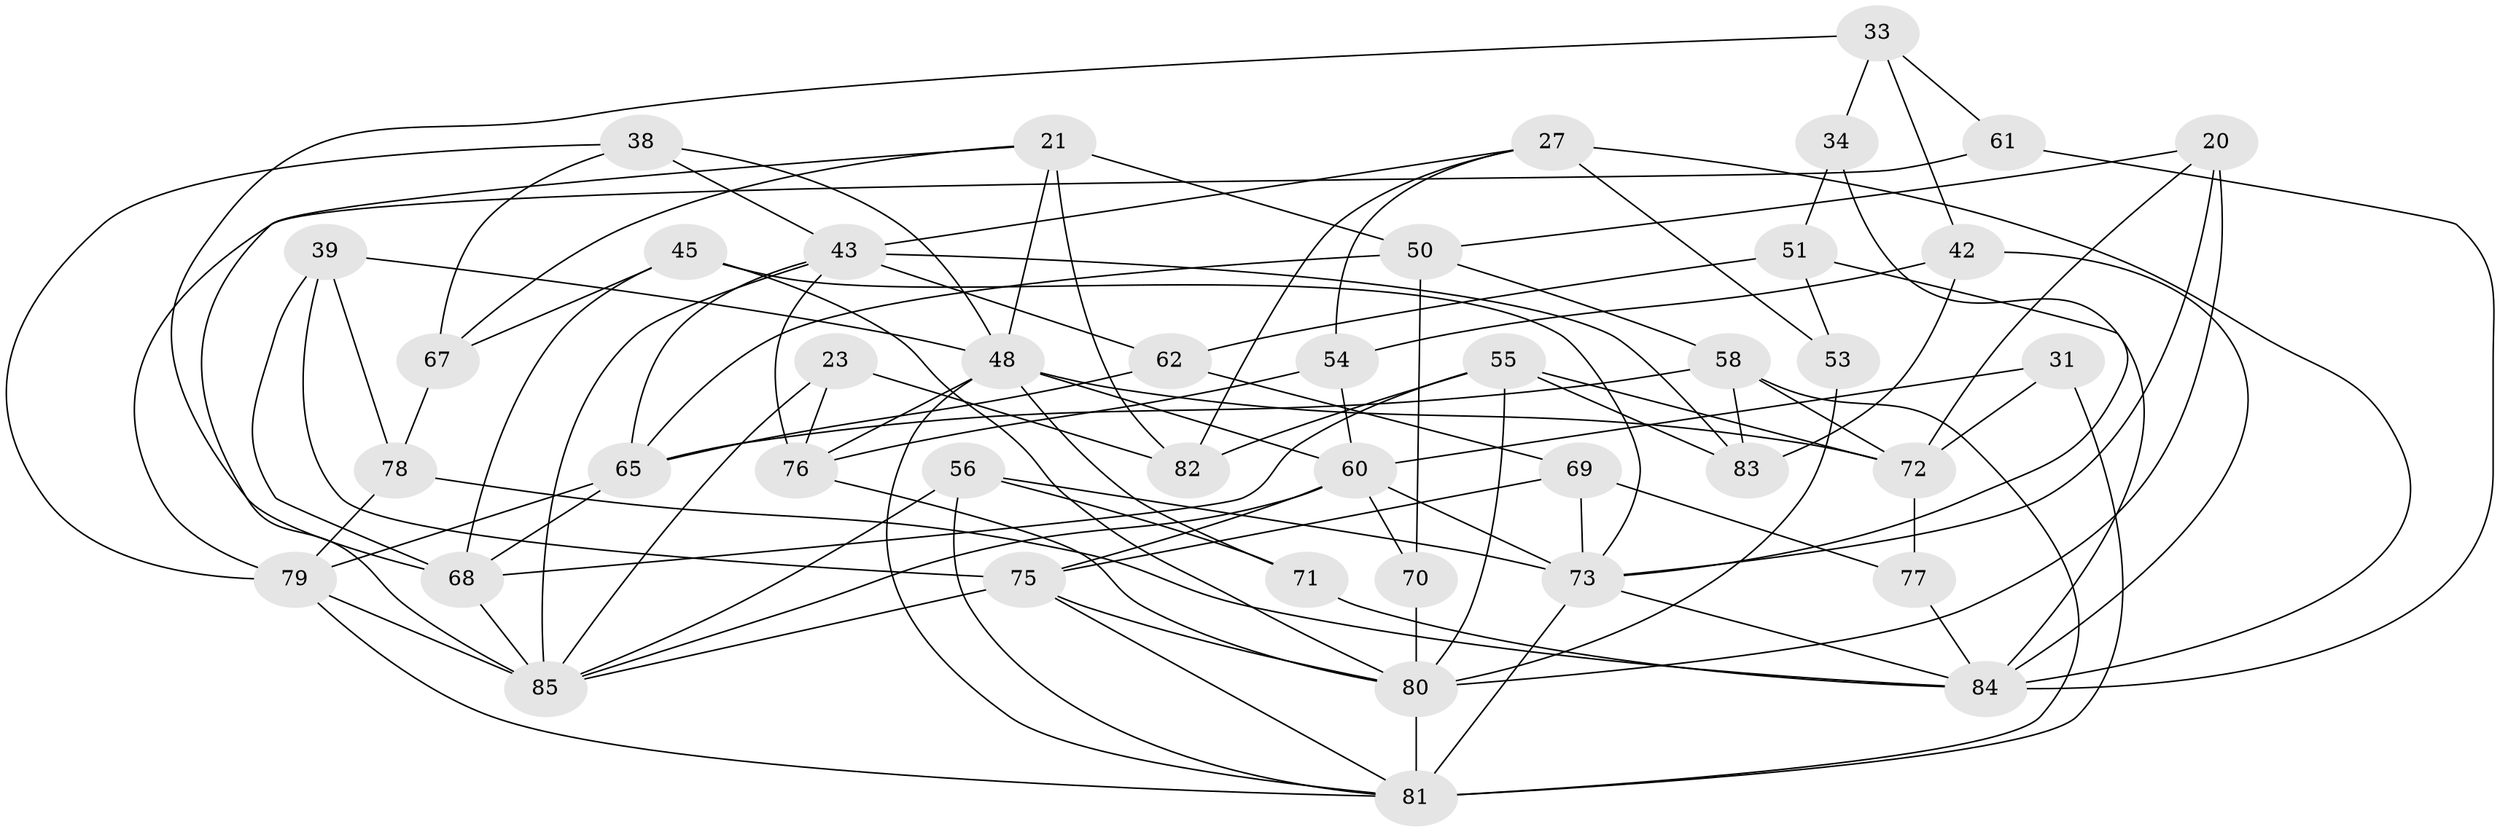 // original degree distribution, {4: 1.0}
// Generated by graph-tools (version 1.1) at 2025/59/03/09/25 04:59:33]
// undirected, 42 vertices, 103 edges
graph export_dot {
graph [start="1"]
  node [color=gray90,style=filled];
  20;
  21 [super="+8"];
  23;
  27 [super="+9"];
  31;
  33 [super="+28"];
  34;
  38;
  39;
  42;
  43 [super="+6+16"];
  45;
  48 [super="+19+40"];
  50 [super="+7"];
  51;
  53;
  54;
  55 [super="+32"];
  56 [super="+46"];
  58 [super="+29"];
  60 [super="+25+30"];
  61;
  62;
  65 [super="+36+52"];
  67;
  68 [super="+35"];
  69;
  70;
  71;
  72 [super="+64+66"];
  73 [super="+3+12+59"];
  75 [super="+37"];
  76 [super="+18"];
  77;
  78;
  79 [super="+63+57"];
  80 [super="+49+41"];
  81 [super="+2+44+17"];
  82;
  83 [super="+13"];
  84 [super="+14+74"];
  85 [super="+26+47"];
  20 -- 80;
  20 -- 73;
  20 -- 72;
  20 -- 50;
  21 -- 82;
  21 -- 50 [weight=2];
  21 -- 67;
  21 -- 48;
  21 -- 85;
  23 -- 76 [weight=2];
  23 -- 82;
  23 -- 85;
  27 -- 53 [weight=2];
  27 -- 82;
  27 -- 54;
  27 -- 43;
  27 -- 84;
  31 -- 81;
  31 -- 60 [weight=2];
  31 -- 72;
  33 -- 34 [weight=2];
  33 -- 42;
  33 -- 61 [weight=2];
  33 -- 68;
  34 -- 51;
  34 -- 73;
  38 -- 67;
  38 -- 43;
  38 -- 48;
  38 -- 79;
  39 -- 68;
  39 -- 78;
  39 -- 48;
  39 -- 75;
  42 -- 83;
  42 -- 54;
  42 -- 84;
  43 -- 76;
  43 -- 83 [weight=3];
  43 -- 62;
  43 -- 65;
  43 -- 85 [weight=2];
  45 -- 67;
  45 -- 73;
  45 -- 68;
  45 -- 80;
  48 -- 81;
  48 -- 72 [weight=4];
  48 -- 71;
  48 -- 76;
  48 -- 60 [weight=2];
  50 -- 70;
  50 -- 58;
  50 -- 65;
  51 -- 53;
  51 -- 62;
  51 -- 84;
  53 -- 80;
  54 -- 60;
  54 -- 76;
  55 -- 68 [weight=2];
  55 -- 82;
  55 -- 83;
  55 -- 72;
  55 -- 80;
  56 -- 71 [weight=2];
  56 -- 73 [weight=2];
  56 -- 81;
  56 -- 85;
  58 -- 72;
  58 -- 81 [weight=2];
  58 -- 83;
  58 -- 65;
  60 -- 73 [weight=2];
  60 -- 85;
  60 -- 75;
  60 -- 70;
  61 -- 79;
  61 -- 84;
  62 -- 69;
  62 -- 65;
  65 -- 79 [weight=2];
  65 -- 68 [weight=2];
  67 -- 78;
  68 -- 85;
  69 -- 77;
  69 -- 73;
  69 -- 75;
  70 -- 80 [weight=2];
  71 -- 84;
  72 -- 77 [weight=2];
  73 -- 84;
  73 -- 81;
  75 -- 85;
  75 -- 80;
  75 -- 81;
  76 -- 80;
  77 -- 84;
  78 -- 84;
  78 -- 79;
  79 -- 81;
  79 -- 85 [weight=2];
  80 -- 81 [weight=2];
}
